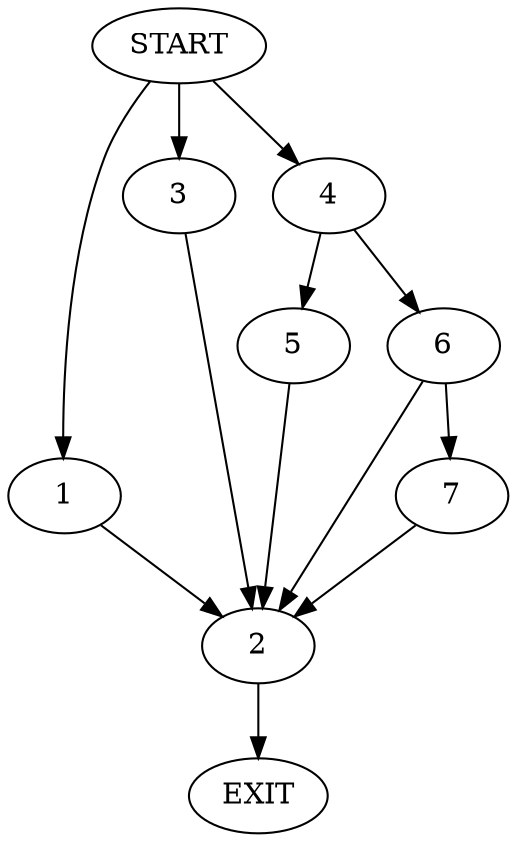 digraph {
0 [label="START"]
8 [label="EXIT"]
0 -> 1
1 -> 2
2 -> 8
0 -> 3
3 -> 2
0 -> 4
4 -> 5
4 -> 6
5 -> 2
6 -> 7
6 -> 2
7 -> 2
}
